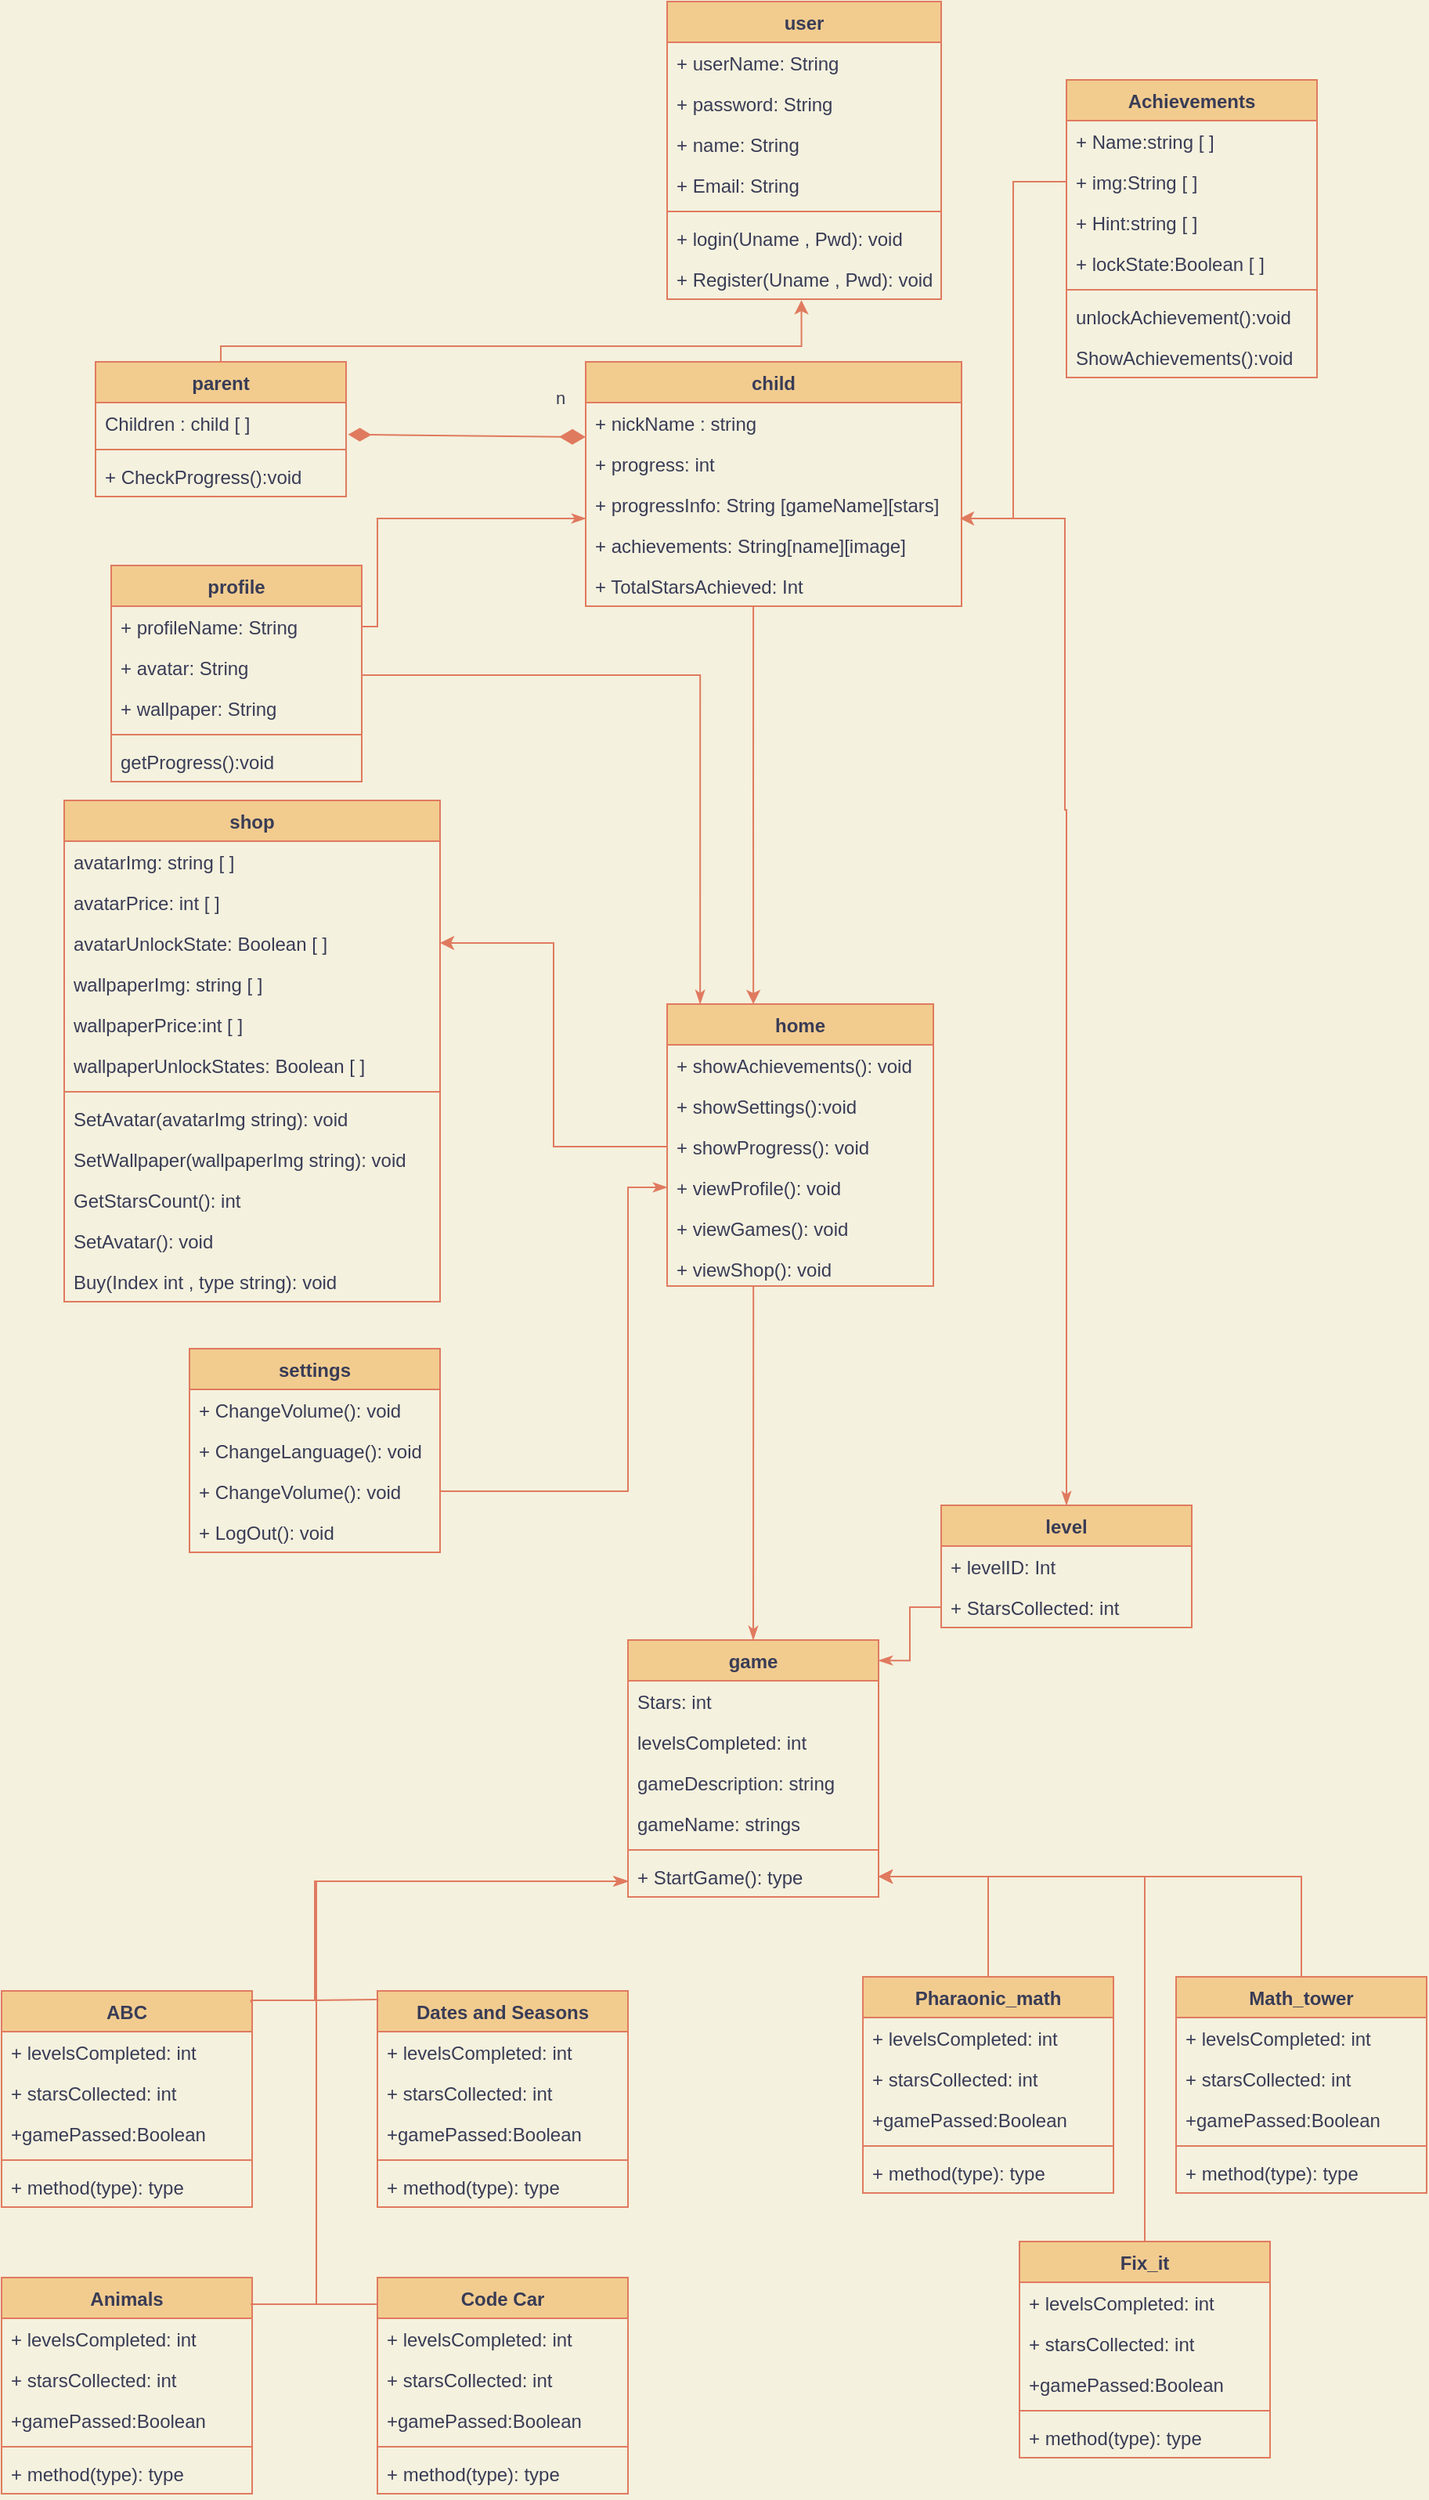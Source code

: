 <mxfile version="20.6.0" type="device"><diagram id="C5RBs43oDa-KdzZeNtuy" name="Page-1"><mxGraphModel dx="1950" dy="624" grid="1" gridSize="10" guides="1" tooltips="1" connect="1" arrows="1" fold="1" page="1" pageScale="1" pageWidth="827" pageHeight="1169" background="#F4F1DE" math="0" shadow="0"><root><mxCell id="WIyWlLk6GJQsqaUBKTNV-0"/><mxCell id="WIyWlLk6GJQsqaUBKTNV-1" parent="WIyWlLk6GJQsqaUBKTNV-0"/><mxCell id="71pGwjElcJfVmf1t_7z7-0" value="user" style="swimlane;fontStyle=1;align=center;verticalAlign=top;childLayout=stackLayout;horizontal=1;startSize=26;horizontalStack=0;resizeParent=1;resizeParentMax=0;resizeLast=0;collapsible=1;marginBottom=0;fillColor=#F2CC8F;strokeColor=#E07A5F;fontColor=#393C56;" parent="WIyWlLk6GJQsqaUBKTNV-1" vertex="1"><mxGeometry x="-375" y="40" width="175" height="190" as="geometry"><mxRectangle width="70" height="30" as="alternateBounds"/></mxGeometry></mxCell><mxCell id="71pGwjElcJfVmf1t_7z7-1" value="+ userName: String" style="text;strokeColor=none;fillColor=none;align=left;verticalAlign=top;spacingLeft=4;spacingRight=4;overflow=hidden;rotatable=0;points=[[0,0.5],[1,0.5]];portConstraint=eastwest;fontColor=#393C56;" parent="71pGwjElcJfVmf1t_7z7-0" vertex="1"><mxGeometry y="26" width="175" height="26" as="geometry"/></mxCell><mxCell id="421q6cjbBSEedLgM5g_a-58" value="+ password: String" style="text;strokeColor=none;fillColor=none;align=left;verticalAlign=top;spacingLeft=4;spacingRight=4;overflow=hidden;rotatable=0;points=[[0,0.5],[1,0.5]];portConstraint=eastwest;fontColor=#393C56;" parent="71pGwjElcJfVmf1t_7z7-0" vertex="1"><mxGeometry y="52" width="175" height="26" as="geometry"/></mxCell><mxCell id="421q6cjbBSEedLgM5g_a-60" value="+ name: String" style="text;strokeColor=none;fillColor=none;align=left;verticalAlign=top;spacingLeft=4;spacingRight=4;overflow=hidden;rotatable=0;points=[[0,0.5],[1,0.5]];portConstraint=eastwest;fontColor=#393C56;" parent="71pGwjElcJfVmf1t_7z7-0" vertex="1"><mxGeometry y="78" width="175" height="26" as="geometry"/></mxCell><mxCell id="421q6cjbBSEedLgM5g_a-63" value="+ Email: String" style="text;strokeColor=none;fillColor=none;align=left;verticalAlign=top;spacingLeft=4;spacingRight=4;overflow=hidden;rotatable=0;points=[[0,0.5],[1,0.5]];portConstraint=eastwest;fontColor=#393C56;" parent="71pGwjElcJfVmf1t_7z7-0" vertex="1"><mxGeometry y="104" width="175" height="26" as="geometry"/></mxCell><mxCell id="71pGwjElcJfVmf1t_7z7-2" value="" style="line;strokeWidth=1;fillColor=none;align=left;verticalAlign=middle;spacingTop=-1;spacingLeft=3;spacingRight=3;rotatable=0;labelPosition=right;points=[];portConstraint=eastwest;strokeColor=#E07A5F;fontColor=#393C56;labelBackgroundColor=#F4F1DE;" parent="71pGwjElcJfVmf1t_7z7-0" vertex="1"><mxGeometry y="130" width="175" height="8" as="geometry"/></mxCell><mxCell id="DMrFWVktk9_616pN0Q-J-0" value="+ login(Uname , Pwd): void" style="text;strokeColor=none;fillColor=none;align=left;verticalAlign=top;spacingLeft=4;spacingRight=4;overflow=hidden;rotatable=0;points=[[0,0.5],[1,0.5]];portConstraint=eastwest;fontColor=#393C56;" vertex="1" parent="71pGwjElcJfVmf1t_7z7-0"><mxGeometry y="138" width="175" height="26" as="geometry"/></mxCell><mxCell id="DMrFWVktk9_616pN0Q-J-1" value="+ Register(Uname , Pwd): void" style="text;strokeColor=none;fillColor=none;align=left;verticalAlign=top;spacingLeft=4;spacingRight=4;overflow=hidden;rotatable=0;points=[[0,0.5],[1,0.5]];portConstraint=eastwest;fontColor=#393C56;" vertex="1" parent="71pGwjElcJfVmf1t_7z7-0"><mxGeometry y="164" width="175" height="26" as="geometry"/></mxCell><mxCell id="421q6cjbBSEedLgM5g_a-74" value="" style="edgeStyle=orthogonalEdgeStyle;rounded=0;orthogonalLoop=1;jettySize=auto;html=1;endArrow=classic;endFill=1;entryX=0.49;entryY=1.024;entryDx=0;entryDy=0;entryPerimeter=0;strokeColor=#E07A5F;fontColor=#393C56;labelBackgroundColor=#F4F1DE;" parent="WIyWlLk6GJQsqaUBKTNV-1" source="71pGwjElcJfVmf1t_7z7-8" target="DMrFWVktk9_616pN0Q-J-1" edge="1"><mxGeometry relative="1" as="geometry"><mxPoint x="-290.16" y="250.624" as="targetPoint"/><Array as="points"><mxPoint x="-660" y="260"/><mxPoint x="-289" y="260"/></Array></mxGeometry></mxCell><mxCell id="71pGwjElcJfVmf1t_7z7-8" value="parent" style="swimlane;fontStyle=1;align=center;verticalAlign=top;childLayout=stackLayout;horizontal=1;startSize=26;horizontalStack=0;resizeParent=1;resizeParentMax=0;resizeLast=0;collapsible=1;marginBottom=0;fillColor=#F2CC8F;strokeColor=#E07A5F;fontColor=#393C56;" parent="WIyWlLk6GJQsqaUBKTNV-1" vertex="1"><mxGeometry x="-740" y="270" width="160" height="86" as="geometry"/></mxCell><mxCell id="71pGwjElcJfVmf1t_7z7-9" value="Children : child [ ]" style="text;strokeColor=none;fillColor=none;align=left;verticalAlign=top;spacingLeft=4;spacingRight=4;overflow=hidden;rotatable=0;points=[[0,0.5],[1,0.5]];portConstraint=eastwest;fontColor=#393C56;" parent="71pGwjElcJfVmf1t_7z7-8" vertex="1"><mxGeometry y="26" width="160" height="26" as="geometry"/></mxCell><mxCell id="71pGwjElcJfVmf1t_7z7-10" value="" style="line;strokeWidth=1;fillColor=none;align=left;verticalAlign=middle;spacingTop=-1;spacingLeft=3;spacingRight=3;rotatable=0;labelPosition=right;points=[];portConstraint=eastwest;strokeColor=#E07A5F;fontColor=#393C56;labelBackgroundColor=#F4F1DE;" parent="71pGwjElcJfVmf1t_7z7-8" vertex="1"><mxGeometry y="52" width="160" height="8" as="geometry"/></mxCell><mxCell id="71pGwjElcJfVmf1t_7z7-11" value="+ CheckProgress():void" style="text;strokeColor=none;fillColor=none;align=left;verticalAlign=top;spacingLeft=4;spacingRight=4;overflow=hidden;rotatable=0;points=[[0,0.5],[1,0.5]];portConstraint=eastwest;fontColor=#393C56;" parent="71pGwjElcJfVmf1t_7z7-8" vertex="1"><mxGeometry y="60" width="160" height="26" as="geometry"/></mxCell><mxCell id="71pGwjElcJfVmf1t_7z7-12" value="shop" style="swimlane;fontStyle=1;align=center;verticalAlign=top;childLayout=stackLayout;horizontal=1;startSize=26;horizontalStack=0;resizeParent=1;resizeParentMax=0;resizeLast=0;collapsible=1;marginBottom=0;fillColor=#F2CC8F;strokeColor=#E07A5F;fontColor=#393C56;" parent="WIyWlLk6GJQsqaUBKTNV-1" vertex="1"><mxGeometry x="-760" y="550" width="240" height="320" as="geometry"/></mxCell><mxCell id="71pGwjElcJfVmf1t_7z7-13" value="avatarImg: string [ ]" style="text;strokeColor=none;fillColor=none;align=left;verticalAlign=top;spacingLeft=4;spacingRight=4;overflow=hidden;rotatable=0;points=[[0,0.5],[1,0.5]];portConstraint=eastwest;fontColor=#393C56;" parent="71pGwjElcJfVmf1t_7z7-12" vertex="1"><mxGeometry y="26" width="240" height="26" as="geometry"/></mxCell><mxCell id="421q6cjbBSEedLgM5g_a-106" value="avatarPrice: int [ ]" style="text;strokeColor=none;fillColor=none;align=left;verticalAlign=top;spacingLeft=4;spacingRight=4;overflow=hidden;rotatable=0;points=[[0,0.5],[1,0.5]];portConstraint=eastwest;fontColor=#393C56;" parent="71pGwjElcJfVmf1t_7z7-12" vertex="1"><mxGeometry y="52" width="240" height="26" as="geometry"/></mxCell><mxCell id="421q6cjbBSEedLgM5g_a-108" value="avatarUnlockState: Boolean [ ]" style="text;strokeColor=none;fillColor=none;align=left;verticalAlign=top;spacingLeft=4;spacingRight=4;overflow=hidden;rotatable=0;points=[[0,0.5],[1,0.5]];portConstraint=eastwest;fontColor=#393C56;" parent="71pGwjElcJfVmf1t_7z7-12" vertex="1"><mxGeometry y="78" width="240" height="26" as="geometry"/></mxCell><mxCell id="421q6cjbBSEedLgM5g_a-109" value="wallpaperImg: string [ ]" style="text;strokeColor=none;fillColor=none;align=left;verticalAlign=top;spacingLeft=4;spacingRight=4;overflow=hidden;rotatable=0;points=[[0,0.5],[1,0.5]];portConstraint=eastwest;fontColor=#393C56;" parent="71pGwjElcJfVmf1t_7z7-12" vertex="1"><mxGeometry y="104" width="240" height="26" as="geometry"/></mxCell><mxCell id="421q6cjbBSEedLgM5g_a-107" value="wallpaperPrice:int [ ]" style="text;strokeColor=none;fillColor=none;align=left;verticalAlign=top;spacingLeft=4;spacingRight=4;overflow=hidden;rotatable=0;points=[[0,0.5],[1,0.5]];portConstraint=eastwest;fontColor=#393C56;" parent="71pGwjElcJfVmf1t_7z7-12" vertex="1"><mxGeometry y="130" width="240" height="26" as="geometry"/></mxCell><mxCell id="421q6cjbBSEedLgM5g_a-110" value="wallpaperUnlockStates: Boolean [ ]" style="text;strokeColor=none;fillColor=none;align=left;verticalAlign=top;spacingLeft=4;spacingRight=4;overflow=hidden;rotatable=0;points=[[0,0.5],[1,0.5]];portConstraint=eastwest;fontColor=#393C56;" parent="71pGwjElcJfVmf1t_7z7-12" vertex="1"><mxGeometry y="156" width="240" height="26" as="geometry"/></mxCell><mxCell id="71pGwjElcJfVmf1t_7z7-14" value="" style="line;strokeWidth=1;fillColor=none;align=left;verticalAlign=middle;spacingTop=-1;spacingLeft=3;spacingRight=3;rotatable=0;labelPosition=right;points=[];portConstraint=eastwest;strokeColor=#E07A5F;fontColor=#393C56;labelBackgroundColor=#F4F1DE;" parent="71pGwjElcJfVmf1t_7z7-12" vertex="1"><mxGeometry y="182" width="240" height="8" as="geometry"/></mxCell><mxCell id="71pGwjElcJfVmf1t_7z7-15" value="SetAvatar(avatarImg string): void" style="text;strokeColor=none;fillColor=none;align=left;verticalAlign=top;spacingLeft=4;spacingRight=4;overflow=hidden;rotatable=0;points=[[0,0.5],[1,0.5]];portConstraint=eastwest;fontColor=#393C56;" parent="71pGwjElcJfVmf1t_7z7-12" vertex="1"><mxGeometry y="190" width="240" height="26" as="geometry"/></mxCell><mxCell id="421q6cjbBSEedLgM5g_a-114" value="SetWallpaper(wallpaperImg string): void" style="text;strokeColor=none;fillColor=none;align=left;verticalAlign=top;spacingLeft=4;spacingRight=4;overflow=hidden;rotatable=0;points=[[0,0.5],[1,0.5]];portConstraint=eastwest;fontColor=#393C56;" parent="71pGwjElcJfVmf1t_7z7-12" vertex="1"><mxGeometry y="216" width="240" height="26" as="geometry"/></mxCell><mxCell id="421q6cjbBSEedLgM5g_a-115" value="GetStarsCount(): int" style="text;strokeColor=none;fillColor=none;align=left;verticalAlign=top;spacingLeft=4;spacingRight=4;overflow=hidden;rotatable=0;points=[[0,0.5],[1,0.5]];portConstraint=eastwest;fontColor=#393C56;" parent="71pGwjElcJfVmf1t_7z7-12" vertex="1"><mxGeometry y="242" width="240" height="26" as="geometry"/></mxCell><mxCell id="421q6cjbBSEedLgM5g_a-113" value="SetAvatar(): void" style="text;strokeColor=none;fillColor=none;align=left;verticalAlign=top;spacingLeft=4;spacingRight=4;overflow=hidden;rotatable=0;points=[[0,0.5],[1,0.5]];portConstraint=eastwest;fontColor=#393C56;" parent="71pGwjElcJfVmf1t_7z7-12" vertex="1"><mxGeometry y="268" width="240" height="26" as="geometry"/></mxCell><mxCell id="421q6cjbBSEedLgM5g_a-116" value="Buy(Index int , type string): void" style="text;strokeColor=none;fillColor=none;align=left;verticalAlign=top;spacingLeft=4;spacingRight=4;overflow=hidden;rotatable=0;points=[[0,0.5],[1,0.5]];portConstraint=eastwest;fontColor=#393C56;" parent="71pGwjElcJfVmf1t_7z7-12" vertex="1"><mxGeometry y="294" width="240" height="26" as="geometry"/></mxCell><mxCell id="71pGwjElcJfVmf1t_7z7-16" value="game" style="swimlane;fontStyle=1;align=center;verticalAlign=top;childLayout=stackLayout;horizontal=1;startSize=26;horizontalStack=0;resizeParent=1;resizeParentMax=0;resizeLast=0;collapsible=1;marginBottom=0;fillColor=#F2CC8F;strokeColor=#E07A5F;fontColor=#393C56;" parent="WIyWlLk6GJQsqaUBKTNV-1" vertex="1"><mxGeometry x="-400" y="1086" width="160" height="164" as="geometry"/></mxCell><mxCell id="421q6cjbBSEedLgM5g_a-144" value="Stars: int" style="text;strokeColor=none;fillColor=none;align=left;verticalAlign=top;spacingLeft=4;spacingRight=4;overflow=hidden;rotatable=0;points=[[0,0.5],[1,0.5]];portConstraint=eastwest;fontColor=#393C56;" parent="71pGwjElcJfVmf1t_7z7-16" vertex="1"><mxGeometry y="26" width="160" height="26" as="geometry"/></mxCell><mxCell id="421q6cjbBSEedLgM5g_a-147" value="levelsCompleted: int" style="text;strokeColor=none;fillColor=none;align=left;verticalAlign=top;spacingLeft=4;spacingRight=4;overflow=hidden;rotatable=0;points=[[0,0.5],[1,0.5]];portConstraint=eastwest;fontColor=#393C56;" parent="71pGwjElcJfVmf1t_7z7-16" vertex="1"><mxGeometry y="52" width="160" height="26" as="geometry"/></mxCell><mxCell id="421q6cjbBSEedLgM5g_a-146" value="gameDescription: string" style="text;strokeColor=none;fillColor=none;align=left;verticalAlign=top;spacingLeft=4;spacingRight=4;overflow=hidden;rotatable=0;points=[[0,0.5],[1,0.5]];portConstraint=eastwest;fontColor=#393C56;" parent="71pGwjElcJfVmf1t_7z7-16" vertex="1"><mxGeometry y="78" width="160" height="26" as="geometry"/></mxCell><mxCell id="71pGwjElcJfVmf1t_7z7-17" value="gameName: strings" style="text;strokeColor=none;fillColor=none;align=left;verticalAlign=top;spacingLeft=4;spacingRight=4;overflow=hidden;rotatable=0;points=[[0,0.5],[1,0.5]];portConstraint=eastwest;fontColor=#393C56;" parent="71pGwjElcJfVmf1t_7z7-16" vertex="1"><mxGeometry y="104" width="160" height="26" as="geometry"/></mxCell><mxCell id="71pGwjElcJfVmf1t_7z7-18" value="" style="line;strokeWidth=1;fillColor=none;align=left;verticalAlign=middle;spacingTop=-1;spacingLeft=3;spacingRight=3;rotatable=0;labelPosition=right;points=[];portConstraint=eastwest;strokeColor=#E07A5F;fontColor=#393C56;labelBackgroundColor=#F4F1DE;" parent="71pGwjElcJfVmf1t_7z7-16" vertex="1"><mxGeometry y="130" width="160" height="8" as="geometry"/></mxCell><mxCell id="71pGwjElcJfVmf1t_7z7-19" value="+ StartGame(): type" style="text;strokeColor=none;fillColor=none;align=left;verticalAlign=top;spacingLeft=4;spacingRight=4;overflow=hidden;rotatable=0;points=[[0,0.5],[1,0.5]];portConstraint=eastwest;fontColor=#393C56;" parent="71pGwjElcJfVmf1t_7z7-16" vertex="1"><mxGeometry y="138" width="160" height="26" as="geometry"/></mxCell><mxCell id="H7u182iFlmBfZy0XboD5-1" style="edgeStyle=orthogonalEdgeStyle;rounded=0;orthogonalLoop=1;jettySize=auto;html=1;labelBackgroundColor=#F4F1DE;strokeColor=#E07A5F;fontColor=#393C56;entryX=0.324;entryY=0;entryDx=0;entryDy=0;entryPerimeter=0;exitX=0.446;exitY=0.997;exitDx=0;exitDy=0;exitPerimeter=0;" parent="WIyWlLk6GJQsqaUBKTNV-1" source="421q6cjbBSEedLgM5g_a-112" target="71pGwjElcJfVmf1t_7z7-44" edge="1"><mxGeometry relative="1" as="geometry"><mxPoint x="-241" y="520" as="targetPoint"/><Array as="points"/><mxPoint x="-320" y="430" as="sourcePoint"/></mxGeometry></mxCell><mxCell id="71pGwjElcJfVmf1t_7z7-24" value="child" style="swimlane;fontStyle=1;align=center;verticalAlign=top;childLayout=stackLayout;horizontal=1;startSize=26;horizontalStack=0;resizeParent=1;resizeParentMax=0;resizeLast=0;collapsible=1;marginBottom=0;fillColor=#F2CC8F;strokeColor=#E07A5F;fontColor=#393C56;" parent="WIyWlLk6GJQsqaUBKTNV-1" vertex="1"><mxGeometry x="-427" y="270" width="240" height="156" as="geometry"/></mxCell><mxCell id="71pGwjElcJfVmf1t_7z7-25" value="+ nickName : string" style="text;strokeColor=none;fillColor=none;align=left;verticalAlign=top;spacingLeft=4;spacingRight=4;overflow=hidden;rotatable=0;points=[[0,0.5],[1,0.5]];portConstraint=eastwest;fontColor=#393C56;" parent="71pGwjElcJfVmf1t_7z7-24" vertex="1"><mxGeometry y="26" width="240" height="26" as="geometry"/></mxCell><mxCell id="421q6cjbBSEedLgM5g_a-84" value="+ progress: int" style="text;strokeColor=none;fillColor=none;align=left;verticalAlign=top;spacingLeft=4;spacingRight=4;overflow=hidden;rotatable=0;points=[[0,0.5],[1,0.5]];portConstraint=eastwest;fontColor=#393C56;" parent="71pGwjElcJfVmf1t_7z7-24" vertex="1"><mxGeometry y="52" width="240" height="26" as="geometry"/></mxCell><mxCell id="421q6cjbBSEedLgM5g_a-67" value="+ progressInfo: String [gameName][stars]" style="text;strokeColor=none;fillColor=none;align=left;verticalAlign=top;spacingLeft=4;spacingRight=4;overflow=hidden;rotatable=0;points=[[0,0.5],[1,0.5]];portConstraint=eastwest;fontColor=#393C56;" parent="71pGwjElcJfVmf1t_7z7-24" vertex="1"><mxGeometry y="78" width="240" height="26" as="geometry"/></mxCell><mxCell id="71pGwjElcJfVmf1t_7z7-5" value="+ achievements: String[name][image]" style="text;strokeColor=none;fillColor=none;align=left;verticalAlign=top;spacingLeft=4;spacingRight=4;overflow=hidden;rotatable=0;points=[[0,0.5],[1,0.5]];portConstraint=eastwest;fontColor=#393C56;" parent="71pGwjElcJfVmf1t_7z7-24" vertex="1"><mxGeometry y="104" width="240" height="26" as="geometry"/></mxCell><mxCell id="421q6cjbBSEedLgM5g_a-112" value="+ TotalStarsAchieved: Int" style="text;strokeColor=none;fillColor=none;align=left;verticalAlign=top;spacingLeft=4;spacingRight=4;overflow=hidden;rotatable=0;points=[[0,0.5],[1,0.5]];portConstraint=eastwest;fontColor=#393C56;" parent="71pGwjElcJfVmf1t_7z7-24" vertex="1"><mxGeometry y="130" width="240" height="26" as="geometry"/></mxCell><mxCell id="71pGwjElcJfVmf1t_7z7-28" value="settings" style="swimlane;fontStyle=1;align=center;verticalAlign=top;childLayout=stackLayout;horizontal=1;startSize=26;horizontalStack=0;resizeParent=1;resizeParentMax=0;resizeLast=0;collapsible=1;marginBottom=0;fillColor=#F2CC8F;strokeColor=#E07A5F;fontColor=#393C56;" parent="WIyWlLk6GJQsqaUBKTNV-1" vertex="1"><mxGeometry x="-680" y="900" width="160" height="130" as="geometry"/></mxCell><mxCell id="71pGwjElcJfVmf1t_7z7-31" value="+ ChangeVolume(): void" style="text;strokeColor=none;fillColor=none;align=left;verticalAlign=top;spacingLeft=4;spacingRight=4;overflow=hidden;rotatable=0;points=[[0,0.5],[1,0.5]];portConstraint=eastwest;fontColor=#393C56;" parent="71pGwjElcJfVmf1t_7z7-28" vertex="1"><mxGeometry y="26" width="160" height="26" as="geometry"/></mxCell><mxCell id="421q6cjbBSEedLgM5g_a-98" value="+ ChangeLanguage(): void" style="text;strokeColor=none;fillColor=none;align=left;verticalAlign=top;spacingLeft=4;spacingRight=4;overflow=hidden;rotatable=0;points=[[0,0.5],[1,0.5]];portConstraint=eastwest;fontColor=#393C56;" parent="71pGwjElcJfVmf1t_7z7-28" vertex="1"><mxGeometry y="52" width="160" height="26" as="geometry"/></mxCell><mxCell id="421q6cjbBSEedLgM5g_a-100" value="+ ChangeVolume(): void" style="text;strokeColor=none;fillColor=none;align=left;verticalAlign=top;spacingLeft=4;spacingRight=4;overflow=hidden;rotatable=0;points=[[0,0.5],[1,0.5]];portConstraint=eastwest;fontColor=#393C56;" parent="71pGwjElcJfVmf1t_7z7-28" vertex="1"><mxGeometry y="78" width="160" height="26" as="geometry"/></mxCell><mxCell id="DMrFWVktk9_616pN0Q-J-7" value="+ LogOut(): void" style="text;strokeColor=none;fillColor=none;align=left;verticalAlign=top;spacingLeft=4;spacingRight=4;overflow=hidden;rotatable=0;points=[[0,0.5],[1,0.5]];portConstraint=eastwest;fontColor=#393C56;" vertex="1" parent="71pGwjElcJfVmf1t_7z7-28"><mxGeometry y="104" width="160" height="26" as="geometry"/></mxCell><mxCell id="71pGwjElcJfVmf1t_7z7-44" value="home" style="swimlane;fontStyle=1;align=center;verticalAlign=top;childLayout=stackLayout;horizontal=1;startSize=26;horizontalStack=0;resizeParent=1;resizeParentMax=0;resizeLast=0;collapsible=1;marginBottom=0;fillColor=#F2CC8F;strokeColor=#E07A5F;fontColor=#393C56;" parent="WIyWlLk6GJQsqaUBKTNV-1" vertex="1"><mxGeometry x="-375" y="680" width="170" height="180" as="geometry"/></mxCell><mxCell id="71pGwjElcJfVmf1t_7z7-47" value="+ showAchievements(): void" style="text;strokeColor=none;fillColor=none;align=left;verticalAlign=top;spacingLeft=4;spacingRight=4;overflow=hidden;rotatable=0;points=[[0,0.5],[1,0.5]];portConstraint=eastwest;fontColor=#393C56;" parent="71pGwjElcJfVmf1t_7z7-44" vertex="1"><mxGeometry y="26" width="170" height="26" as="geometry"/></mxCell><mxCell id="421q6cjbBSEedLgM5g_a-102" value="+ showSettings():void" style="text;strokeColor=none;fillColor=none;align=left;verticalAlign=top;spacingLeft=4;spacingRight=4;overflow=hidden;rotatable=0;points=[[0,0.5],[1,0.5]];portConstraint=eastwest;fontColor=#393C56;" parent="71pGwjElcJfVmf1t_7z7-44" vertex="1"><mxGeometry y="52" width="170" height="26" as="geometry"/></mxCell><mxCell id="421q6cjbBSEedLgM5g_a-104" value="+ showProgress(): void" style="text;strokeColor=none;fillColor=none;align=left;verticalAlign=top;spacingLeft=4;spacingRight=4;overflow=hidden;rotatable=0;points=[[0,0.5],[1,0.5]];portConstraint=eastwest;fontColor=#393C56;" parent="71pGwjElcJfVmf1t_7z7-44" vertex="1"><mxGeometry y="78" width="170" height="26" as="geometry"/></mxCell><mxCell id="421q6cjbBSEedLgM5g_a-103" value="+ viewProfile(): void" style="text;strokeColor=none;fillColor=none;align=left;verticalAlign=top;spacingLeft=4;spacingRight=4;overflow=hidden;rotatable=0;points=[[0,0.5],[1,0.5]];portConstraint=eastwest;fontColor=#393C56;" parent="71pGwjElcJfVmf1t_7z7-44" vertex="1"><mxGeometry y="104" width="170" height="26" as="geometry"/></mxCell><mxCell id="421q6cjbBSEedLgM5g_a-101" value="+ viewGames(): void" style="text;strokeColor=none;fillColor=none;align=left;verticalAlign=top;spacingLeft=4;spacingRight=4;overflow=hidden;rotatable=0;points=[[0,0.5],[1,0.5]];portConstraint=eastwest;fontColor=#393C56;" parent="71pGwjElcJfVmf1t_7z7-44" vertex="1"><mxGeometry y="130" width="170" height="26" as="geometry"/></mxCell><mxCell id="421q6cjbBSEedLgM5g_a-105" value="+ viewShop(): void" style="text;strokeColor=none;fillColor=none;align=left;verticalAlign=top;spacingLeft=4;spacingRight=4;overflow=hidden;rotatable=0;points=[[0,0.5],[1,0.5]];portConstraint=eastwest;fontColor=#393C56;" parent="71pGwjElcJfVmf1t_7z7-44" vertex="1"><mxGeometry y="156" width="170" height="24" as="geometry"/></mxCell><mxCell id="421q6cjbBSEedLgM5g_a-0" value="ABC" style="swimlane;fontStyle=1;align=center;verticalAlign=top;childLayout=stackLayout;horizontal=1;startSize=26;horizontalStack=0;resizeParent=1;resizeParentMax=0;resizeLast=0;collapsible=1;marginBottom=0;fillColor=#F2CC8F;strokeColor=#E07A5F;fontColor=#393C56;" parent="WIyWlLk6GJQsqaUBKTNV-1" vertex="1"><mxGeometry x="-800" y="1310" width="160" height="138" as="geometry"/></mxCell><mxCell id="421q6cjbBSEedLgM5g_a-1" value="+ levelsCompleted: int" style="text;strokeColor=none;fillColor=none;align=left;verticalAlign=top;spacingLeft=4;spacingRight=4;overflow=hidden;rotatable=0;points=[[0,0.5],[1,0.5]];portConstraint=eastwest;fontColor=#393C56;" parent="421q6cjbBSEedLgM5g_a-0" vertex="1"><mxGeometry y="26" width="160" height="26" as="geometry"/></mxCell><mxCell id="421q6cjbBSEedLgM5g_a-117" value="+ starsCollected: int" style="text;strokeColor=none;fillColor=none;align=left;verticalAlign=top;spacingLeft=4;spacingRight=4;overflow=hidden;rotatable=0;points=[[0,0.5],[1,0.5]];portConstraint=eastwest;fontColor=#393C56;" parent="421q6cjbBSEedLgM5g_a-0" vertex="1"><mxGeometry y="52" width="160" height="26" as="geometry"/></mxCell><mxCell id="421q6cjbBSEedLgM5g_a-149" value="+gamePassed:Boolean" style="text;strokeColor=none;fillColor=none;align=left;verticalAlign=top;spacingLeft=4;spacingRight=4;overflow=hidden;rotatable=0;points=[[0,0.5],[1,0.5]];portConstraint=eastwest;fontColor=#393C56;" parent="421q6cjbBSEedLgM5g_a-0" vertex="1"><mxGeometry y="78" width="160" height="26" as="geometry"/></mxCell><mxCell id="421q6cjbBSEedLgM5g_a-2" value="" style="line;strokeWidth=1;fillColor=none;align=left;verticalAlign=middle;spacingTop=-1;spacingLeft=3;spacingRight=3;rotatable=0;labelPosition=right;points=[];portConstraint=eastwest;strokeColor=#E07A5F;fontColor=#393C56;labelBackgroundColor=#F4F1DE;" parent="421q6cjbBSEedLgM5g_a-0" vertex="1"><mxGeometry y="104" width="160" height="8" as="geometry"/></mxCell><mxCell id="421q6cjbBSEedLgM5g_a-3" value="+ method(type): type" style="text;strokeColor=none;fillColor=none;align=left;verticalAlign=top;spacingLeft=4;spacingRight=4;overflow=hidden;rotatable=0;points=[[0,0.5],[1,0.5]];portConstraint=eastwest;fontColor=#393C56;" parent="421q6cjbBSEedLgM5g_a-0" vertex="1"><mxGeometry y="112" width="160" height="26" as="geometry"/></mxCell><mxCell id="DMrFWVktk9_616pN0Q-J-4" style="edgeStyle=orthogonalEdgeStyle;rounded=0;orthogonalLoop=1;jettySize=auto;html=1;exitX=0.5;exitY=0;exitDx=0;exitDy=0;entryX=1;entryY=0.5;entryDx=0;entryDy=0;strokeColor=#E07A5F;fontColor=#393C56;fillColor=#F2CC8F;" edge="1" parent="WIyWlLk6GJQsqaUBKTNV-1" source="421q6cjbBSEedLgM5g_a-4" target="71pGwjElcJfVmf1t_7z7-19"><mxGeometry relative="1" as="geometry"/></mxCell><mxCell id="421q6cjbBSEedLgM5g_a-4" value="Fix_it" style="swimlane;fontStyle=1;align=center;verticalAlign=top;childLayout=stackLayout;horizontal=1;startSize=26;horizontalStack=0;resizeParent=1;resizeParentMax=0;resizeLast=0;collapsible=1;marginBottom=0;fillColor=#F2CC8F;strokeColor=#E07A5F;fontColor=#393C56;" parent="WIyWlLk6GJQsqaUBKTNV-1" vertex="1"><mxGeometry x="-150" y="1470" width="160" height="138" as="geometry"/></mxCell><mxCell id="421q6cjbBSEedLgM5g_a-118" value="+ levelsCompleted: int" style="text;strokeColor=none;fillColor=none;align=left;verticalAlign=top;spacingLeft=4;spacingRight=4;overflow=hidden;rotatable=0;points=[[0,0.5],[1,0.5]];portConstraint=eastwest;fontColor=#393C56;" parent="421q6cjbBSEedLgM5g_a-4" vertex="1"><mxGeometry y="26" width="160" height="26" as="geometry"/></mxCell><mxCell id="421q6cjbBSEedLgM5g_a-119" value="+ starsCollected: int" style="text;strokeColor=none;fillColor=none;align=left;verticalAlign=top;spacingLeft=4;spacingRight=4;overflow=hidden;rotatable=0;points=[[0,0.5],[1,0.5]];portConstraint=eastwest;fontColor=#393C56;" parent="421q6cjbBSEedLgM5g_a-4" vertex="1"><mxGeometry y="52" width="160" height="26" as="geometry"/></mxCell><mxCell id="421q6cjbBSEedLgM5g_a-150" value="+gamePassed:Boolean" style="text;strokeColor=none;fillColor=none;align=left;verticalAlign=top;spacingLeft=4;spacingRight=4;overflow=hidden;rotatable=0;points=[[0,0.5],[1,0.5]];portConstraint=eastwest;fontColor=#393C56;" parent="421q6cjbBSEedLgM5g_a-4" vertex="1"><mxGeometry y="78" width="160" height="26" as="geometry"/></mxCell><mxCell id="421q6cjbBSEedLgM5g_a-6" value="" style="line;strokeWidth=1;fillColor=none;align=left;verticalAlign=middle;spacingTop=-1;spacingLeft=3;spacingRight=3;rotatable=0;labelPosition=right;points=[];portConstraint=eastwest;strokeColor=#E07A5F;fontColor=#393C56;labelBackgroundColor=#F4F1DE;" parent="421q6cjbBSEedLgM5g_a-4" vertex="1"><mxGeometry y="104" width="160" height="8" as="geometry"/></mxCell><mxCell id="421q6cjbBSEedLgM5g_a-7" value="+ method(type): type" style="text;strokeColor=none;fillColor=none;align=left;verticalAlign=top;spacingLeft=4;spacingRight=4;overflow=hidden;rotatable=0;points=[[0,0.5],[1,0.5]];portConstraint=eastwest;fontColor=#393C56;" parent="421q6cjbBSEedLgM5g_a-4" vertex="1"><mxGeometry y="112" width="160" height="26" as="geometry"/></mxCell><mxCell id="421q6cjbBSEedLgM5g_a-9" value="Dates and Seasons" style="swimlane;fontStyle=1;align=center;verticalAlign=top;childLayout=stackLayout;horizontal=1;startSize=26;horizontalStack=0;resizeParent=1;resizeParentMax=0;resizeLast=0;collapsible=1;marginBottom=0;fillColor=#F2CC8F;strokeColor=#E07A5F;fontColor=#393C56;" parent="WIyWlLk6GJQsqaUBKTNV-1" vertex="1"><mxGeometry x="-560" y="1310" width="160" height="138" as="geometry"/></mxCell><mxCell id="421q6cjbBSEedLgM5g_a-124" value="+ levelsCompleted: int" style="text;strokeColor=none;fillColor=none;align=left;verticalAlign=top;spacingLeft=4;spacingRight=4;overflow=hidden;rotatable=0;points=[[0,0.5],[1,0.5]];portConstraint=eastwest;fontColor=#393C56;" parent="421q6cjbBSEedLgM5g_a-9" vertex="1"><mxGeometry y="26" width="160" height="26" as="geometry"/></mxCell><mxCell id="421q6cjbBSEedLgM5g_a-125" value="+ starsCollected: int" style="text;strokeColor=none;fillColor=none;align=left;verticalAlign=top;spacingLeft=4;spacingRight=4;overflow=hidden;rotatable=0;points=[[0,0.5],[1,0.5]];portConstraint=eastwest;fontColor=#393C56;" parent="421q6cjbBSEedLgM5g_a-9" vertex="1"><mxGeometry y="52" width="160" height="26" as="geometry"/></mxCell><mxCell id="421q6cjbBSEedLgM5g_a-151" value="+gamePassed:Boolean" style="text;strokeColor=none;fillColor=none;align=left;verticalAlign=top;spacingLeft=4;spacingRight=4;overflow=hidden;rotatable=0;points=[[0,0.5],[1,0.5]];portConstraint=eastwest;fontColor=#393C56;" parent="421q6cjbBSEedLgM5g_a-9" vertex="1"><mxGeometry y="78" width="160" height="26" as="geometry"/></mxCell><mxCell id="421q6cjbBSEedLgM5g_a-11" value="" style="line;strokeWidth=1;fillColor=none;align=left;verticalAlign=middle;spacingTop=-1;spacingLeft=3;spacingRight=3;rotatable=0;labelPosition=right;points=[];portConstraint=eastwest;strokeColor=#E07A5F;fontColor=#393C56;labelBackgroundColor=#F4F1DE;" parent="421q6cjbBSEedLgM5g_a-9" vertex="1"><mxGeometry y="104" width="160" height="8" as="geometry"/></mxCell><mxCell id="421q6cjbBSEedLgM5g_a-12" value="+ method(type): type" style="text;strokeColor=none;fillColor=none;align=left;verticalAlign=top;spacingLeft=4;spacingRight=4;overflow=hidden;rotatable=0;points=[[0,0.5],[1,0.5]];portConstraint=eastwest;fontColor=#393C56;" parent="421q6cjbBSEedLgM5g_a-9" vertex="1"><mxGeometry y="112" width="160" height="26" as="geometry"/></mxCell><mxCell id="421q6cjbBSEedLgM5g_a-13" value="Code Car" style="swimlane;fontStyle=1;align=center;verticalAlign=top;childLayout=stackLayout;horizontal=1;startSize=26;horizontalStack=0;resizeParent=1;resizeParentMax=0;resizeLast=0;collapsible=1;marginBottom=0;fillColor=#F2CC8F;strokeColor=#E07A5F;fontColor=#393C56;" parent="WIyWlLk6GJQsqaUBKTNV-1" vertex="1"><mxGeometry x="-560" y="1493" width="160" height="138" as="geometry"/></mxCell><mxCell id="421q6cjbBSEedLgM5g_a-122" value="+ levelsCompleted: int" style="text;strokeColor=none;fillColor=none;align=left;verticalAlign=top;spacingLeft=4;spacingRight=4;overflow=hidden;rotatable=0;points=[[0,0.5],[1,0.5]];portConstraint=eastwest;fontColor=#393C56;" parent="421q6cjbBSEedLgM5g_a-13" vertex="1"><mxGeometry y="26" width="160" height="26" as="geometry"/></mxCell><mxCell id="421q6cjbBSEedLgM5g_a-123" value="+ starsCollected: int" style="text;strokeColor=none;fillColor=none;align=left;verticalAlign=top;spacingLeft=4;spacingRight=4;overflow=hidden;rotatable=0;points=[[0,0.5],[1,0.5]];portConstraint=eastwest;fontColor=#393C56;" parent="421q6cjbBSEedLgM5g_a-13" vertex="1"><mxGeometry y="52" width="160" height="26" as="geometry"/></mxCell><mxCell id="421q6cjbBSEedLgM5g_a-152" value="+gamePassed:Boolean" style="text;strokeColor=none;fillColor=none;align=left;verticalAlign=top;spacingLeft=4;spacingRight=4;overflow=hidden;rotatable=0;points=[[0,0.5],[1,0.5]];portConstraint=eastwest;fontColor=#393C56;" parent="421q6cjbBSEedLgM5g_a-13" vertex="1"><mxGeometry y="78" width="160" height="26" as="geometry"/></mxCell><mxCell id="421q6cjbBSEedLgM5g_a-15" value="" style="line;strokeWidth=1;fillColor=none;align=left;verticalAlign=middle;spacingTop=-1;spacingLeft=3;spacingRight=3;rotatable=0;labelPosition=right;points=[];portConstraint=eastwest;strokeColor=#E07A5F;fontColor=#393C56;labelBackgroundColor=#F4F1DE;" parent="421q6cjbBSEedLgM5g_a-13" vertex="1"><mxGeometry y="104" width="160" height="8" as="geometry"/></mxCell><mxCell id="421q6cjbBSEedLgM5g_a-16" value="+ method(type): type" style="text;strokeColor=none;fillColor=none;align=left;verticalAlign=top;spacingLeft=4;spacingRight=4;overflow=hidden;rotatable=0;points=[[0,0.5],[1,0.5]];portConstraint=eastwest;fontColor=#393C56;" parent="421q6cjbBSEedLgM5g_a-13" vertex="1"><mxGeometry y="112" width="160" height="26" as="geometry"/></mxCell><mxCell id="421q6cjbBSEedLgM5g_a-17" value="Animals" style="swimlane;fontStyle=1;align=center;verticalAlign=top;childLayout=stackLayout;horizontal=1;startSize=26;horizontalStack=0;resizeParent=1;resizeParentMax=0;resizeLast=0;collapsible=1;marginBottom=0;fillColor=#F2CC8F;strokeColor=#E07A5F;fontColor=#393C56;" parent="WIyWlLk6GJQsqaUBKTNV-1" vertex="1"><mxGeometry x="-800" y="1493" width="160" height="138" as="geometry"/></mxCell><mxCell id="421q6cjbBSEedLgM5g_a-120" value="+ levelsCompleted: int" style="text;strokeColor=none;fillColor=none;align=left;verticalAlign=top;spacingLeft=4;spacingRight=4;overflow=hidden;rotatable=0;points=[[0,0.5],[1,0.5]];portConstraint=eastwest;fontColor=#393C56;" parent="421q6cjbBSEedLgM5g_a-17" vertex="1"><mxGeometry y="26" width="160" height="26" as="geometry"/></mxCell><mxCell id="421q6cjbBSEedLgM5g_a-121" value="+ starsCollected: int" style="text;strokeColor=none;fillColor=none;align=left;verticalAlign=top;spacingLeft=4;spacingRight=4;overflow=hidden;rotatable=0;points=[[0,0.5],[1,0.5]];portConstraint=eastwest;fontColor=#393C56;" parent="421q6cjbBSEedLgM5g_a-17" vertex="1"><mxGeometry y="52" width="160" height="26" as="geometry"/></mxCell><mxCell id="421q6cjbBSEedLgM5g_a-153" value="+gamePassed:Boolean" style="text;strokeColor=none;fillColor=none;align=left;verticalAlign=top;spacingLeft=4;spacingRight=4;overflow=hidden;rotatable=0;points=[[0,0.5],[1,0.5]];portConstraint=eastwest;fontColor=#393C56;" parent="421q6cjbBSEedLgM5g_a-17" vertex="1"><mxGeometry y="78" width="160" height="26" as="geometry"/></mxCell><mxCell id="421q6cjbBSEedLgM5g_a-19" value="" style="line;strokeWidth=1;fillColor=none;align=left;verticalAlign=middle;spacingTop=-1;spacingLeft=3;spacingRight=3;rotatable=0;labelPosition=right;points=[];portConstraint=eastwest;strokeColor=#E07A5F;fontColor=#393C56;labelBackgroundColor=#F4F1DE;" parent="421q6cjbBSEedLgM5g_a-17" vertex="1"><mxGeometry y="104" width="160" height="8" as="geometry"/></mxCell><mxCell id="421q6cjbBSEedLgM5g_a-20" value="+ method(type): type" style="text;strokeColor=none;fillColor=none;align=left;verticalAlign=top;spacingLeft=4;spacingRight=4;overflow=hidden;rotatable=0;points=[[0,0.5],[1,0.5]];portConstraint=eastwest;fontColor=#393C56;" parent="421q6cjbBSEedLgM5g_a-17" vertex="1"><mxGeometry y="112" width="160" height="26" as="geometry"/></mxCell><mxCell id="DMrFWVktk9_616pN0Q-J-3" style="edgeStyle=orthogonalEdgeStyle;rounded=0;orthogonalLoop=1;jettySize=auto;html=1;exitX=0.5;exitY=0;exitDx=0;exitDy=0;entryX=1;entryY=0.5;entryDx=0;entryDy=0;strokeColor=#E07A5F;fontColor=#393C56;fillColor=#F2CC8F;" edge="1" parent="WIyWlLk6GJQsqaUBKTNV-1" source="421q6cjbBSEedLgM5g_a-25" target="71pGwjElcJfVmf1t_7z7-19"><mxGeometry relative="1" as="geometry"/></mxCell><mxCell id="421q6cjbBSEedLgM5g_a-25" value="Math_tower" style="swimlane;fontStyle=1;align=center;verticalAlign=top;childLayout=stackLayout;horizontal=1;startSize=26;horizontalStack=0;resizeParent=1;resizeParentMax=0;resizeLast=0;collapsible=1;marginBottom=0;fillColor=#F2CC8F;strokeColor=#E07A5F;fontColor=#393C56;" parent="WIyWlLk6GJQsqaUBKTNV-1" vertex="1"><mxGeometry x="-50" y="1301" width="160" height="138" as="geometry"/></mxCell><mxCell id="421q6cjbBSEedLgM5g_a-128" value="+ levelsCompleted: int" style="text;strokeColor=none;fillColor=none;align=left;verticalAlign=top;spacingLeft=4;spacingRight=4;overflow=hidden;rotatable=0;points=[[0,0.5],[1,0.5]];portConstraint=eastwest;fontColor=#393C56;" parent="421q6cjbBSEedLgM5g_a-25" vertex="1"><mxGeometry y="26" width="160" height="26" as="geometry"/></mxCell><mxCell id="421q6cjbBSEedLgM5g_a-129" value="+ starsCollected: int" style="text;strokeColor=none;fillColor=none;align=left;verticalAlign=top;spacingLeft=4;spacingRight=4;overflow=hidden;rotatable=0;points=[[0,0.5],[1,0.5]];portConstraint=eastwest;fontColor=#393C56;" parent="421q6cjbBSEedLgM5g_a-25" vertex="1"><mxGeometry y="52" width="160" height="26" as="geometry"/></mxCell><mxCell id="421q6cjbBSEedLgM5g_a-155" value="+gamePassed:Boolean" style="text;strokeColor=none;fillColor=none;align=left;verticalAlign=top;spacingLeft=4;spacingRight=4;overflow=hidden;rotatable=0;points=[[0,0.5],[1,0.5]];portConstraint=eastwest;fontColor=#393C56;" parent="421q6cjbBSEedLgM5g_a-25" vertex="1"><mxGeometry y="78" width="160" height="26" as="geometry"/></mxCell><mxCell id="421q6cjbBSEedLgM5g_a-27" value="" style="line;strokeWidth=1;fillColor=none;align=left;verticalAlign=middle;spacingTop=-1;spacingLeft=3;spacingRight=3;rotatable=0;labelPosition=right;points=[];portConstraint=eastwest;strokeColor=#E07A5F;fontColor=#393C56;labelBackgroundColor=#F4F1DE;" parent="421q6cjbBSEedLgM5g_a-25" vertex="1"><mxGeometry y="104" width="160" height="8" as="geometry"/></mxCell><mxCell id="421q6cjbBSEedLgM5g_a-28" value="+ method(type): type" style="text;strokeColor=none;fillColor=none;align=left;verticalAlign=top;spacingLeft=4;spacingRight=4;overflow=hidden;rotatable=0;points=[[0,0.5],[1,0.5]];portConstraint=eastwest;fontColor=#393C56;" parent="421q6cjbBSEedLgM5g_a-25" vertex="1"><mxGeometry y="112" width="160" height="26" as="geometry"/></mxCell><mxCell id="DMrFWVktk9_616pN0Q-J-2" style="edgeStyle=orthogonalEdgeStyle;rounded=0;orthogonalLoop=1;jettySize=auto;html=1;exitX=0.5;exitY=0;exitDx=0;exitDy=0;strokeColor=#E07A5F;fontColor=#393C56;fillColor=#F2CC8F;" edge="1" parent="WIyWlLk6GJQsqaUBKTNV-1" source="421q6cjbBSEedLgM5g_a-37" target="71pGwjElcJfVmf1t_7z7-19"><mxGeometry relative="1" as="geometry"/></mxCell><mxCell id="421q6cjbBSEedLgM5g_a-37" value="Pharaonic_math" style="swimlane;fontStyle=1;align=center;verticalAlign=top;childLayout=stackLayout;horizontal=1;startSize=26;horizontalStack=0;resizeParent=1;resizeParentMax=0;resizeLast=0;collapsible=1;marginBottom=0;fillColor=#F2CC8F;strokeColor=#E07A5F;fontColor=#393C56;" parent="WIyWlLk6GJQsqaUBKTNV-1" vertex="1"><mxGeometry x="-250" y="1301" width="160" height="138" as="geometry"/></mxCell><mxCell id="421q6cjbBSEedLgM5g_a-132" value="+ levelsCompleted: int" style="text;strokeColor=none;fillColor=none;align=left;verticalAlign=top;spacingLeft=4;spacingRight=4;overflow=hidden;rotatable=0;points=[[0,0.5],[1,0.5]];portConstraint=eastwest;fontColor=#393C56;" parent="421q6cjbBSEedLgM5g_a-37" vertex="1"><mxGeometry y="26" width="160" height="26" as="geometry"/></mxCell><mxCell id="421q6cjbBSEedLgM5g_a-133" value="+ starsCollected: int" style="text;strokeColor=none;fillColor=none;align=left;verticalAlign=top;spacingLeft=4;spacingRight=4;overflow=hidden;rotatable=0;points=[[0,0.5],[1,0.5]];portConstraint=eastwest;fontColor=#393C56;" parent="421q6cjbBSEedLgM5g_a-37" vertex="1"><mxGeometry y="52" width="160" height="26" as="geometry"/></mxCell><mxCell id="421q6cjbBSEedLgM5g_a-157" value="+gamePassed:Boolean" style="text;strokeColor=none;fillColor=none;align=left;verticalAlign=top;spacingLeft=4;spacingRight=4;overflow=hidden;rotatable=0;points=[[0,0.5],[1,0.5]];portConstraint=eastwest;fontColor=#393C56;" parent="421q6cjbBSEedLgM5g_a-37" vertex="1"><mxGeometry y="78" width="160" height="26" as="geometry"/></mxCell><mxCell id="421q6cjbBSEedLgM5g_a-39" value="" style="line;strokeWidth=1;fillColor=none;align=left;verticalAlign=middle;spacingTop=-1;spacingLeft=3;spacingRight=3;rotatable=0;labelPosition=right;points=[];portConstraint=eastwest;strokeColor=#E07A5F;fontColor=#393C56;labelBackgroundColor=#F4F1DE;" parent="421q6cjbBSEedLgM5g_a-37" vertex="1"><mxGeometry y="104" width="160" height="8" as="geometry"/></mxCell><mxCell id="421q6cjbBSEedLgM5g_a-40" value="+ method(type): type" style="text;strokeColor=none;fillColor=none;align=left;verticalAlign=top;spacingLeft=4;spacingRight=4;overflow=hidden;rotatable=0;points=[[0,0.5],[1,0.5]];portConstraint=eastwest;fontColor=#393C56;" parent="421q6cjbBSEedLgM5g_a-37" vertex="1"><mxGeometry y="112" width="160" height="26" as="geometry"/></mxCell><mxCell id="421q6cjbBSEedLgM5g_a-76" value="n" style="endArrow=diamondThin;html=1;endSize=12;startArrow=diamondThin;startSize=14;startFill=1;align=left;verticalAlign=bottom;rounded=0;exitX=0;exitY=0.846;exitDx=0;exitDy=0;exitPerimeter=0;endFill=1;strokeColor=#E07A5F;fontColor=#393C56;labelBackgroundColor=#F4F1DE;entryX=1.008;entryY=0.785;entryDx=0;entryDy=0;entryPerimeter=0;" parent="WIyWlLk6GJQsqaUBKTNV-1" source="71pGwjElcJfVmf1t_7z7-25" target="71pGwjElcJfVmf1t_7z7-9" edge="1"><mxGeometry x="-0.608" y="-8" relative="1" as="geometry"><mxPoint x="-450" y="310" as="sourcePoint"/><mxPoint x="-520" y="320" as="targetPoint"/><mxPoint x="8" y="-8" as="offset"/></mxGeometry></mxCell><mxCell id="421q6cjbBSEedLgM5g_a-87" value="Achievements" style="swimlane;fontStyle=1;align=center;verticalAlign=top;childLayout=stackLayout;horizontal=1;startSize=26;horizontalStack=0;resizeParent=1;resizeParentMax=0;resizeLast=0;collapsible=1;marginBottom=0;fillColor=#F2CC8F;strokeColor=#E07A5F;fontColor=#393C56;" parent="WIyWlLk6GJQsqaUBKTNV-1" vertex="1"><mxGeometry x="-120" y="90" width="160" height="190" as="geometry"/></mxCell><mxCell id="421q6cjbBSEedLgM5g_a-88" value="+ Name:string [ ]" style="text;strokeColor=none;fillColor=none;align=left;verticalAlign=top;spacingLeft=4;spacingRight=4;overflow=hidden;rotatable=0;points=[[0,0.5],[1,0.5]];portConstraint=eastwest;fontColor=#393C56;" parent="421q6cjbBSEedLgM5g_a-87" vertex="1"><mxGeometry y="26" width="160" height="26" as="geometry"/></mxCell><mxCell id="421q6cjbBSEedLgM5g_a-91" value="+ img:String [ ]" style="text;strokeColor=none;fillColor=none;align=left;verticalAlign=top;spacingLeft=4;spacingRight=4;overflow=hidden;rotatable=0;points=[[0,0.5],[1,0.5]];portConstraint=eastwest;fontColor=#393C56;" parent="421q6cjbBSEedLgM5g_a-87" vertex="1"><mxGeometry y="52" width="160" height="26" as="geometry"/></mxCell><mxCell id="421q6cjbBSEedLgM5g_a-92" value="+ Hint:string [ ]" style="text;strokeColor=none;fillColor=none;align=left;verticalAlign=top;spacingLeft=4;spacingRight=4;overflow=hidden;rotatable=0;points=[[0,0.5],[1,0.5]];portConstraint=eastwest;fontColor=#393C56;" parent="421q6cjbBSEedLgM5g_a-87" vertex="1"><mxGeometry y="78" width="160" height="26" as="geometry"/></mxCell><mxCell id="421q6cjbBSEedLgM5g_a-93" value="+ lockState:Boolean [ ]" style="text;strokeColor=none;fillColor=none;align=left;verticalAlign=top;spacingLeft=4;spacingRight=4;overflow=hidden;rotatable=0;points=[[0,0.5],[1,0.5]];portConstraint=eastwest;fontColor=#393C56;" parent="421q6cjbBSEedLgM5g_a-87" vertex="1"><mxGeometry y="104" width="160" height="26" as="geometry"/></mxCell><mxCell id="421q6cjbBSEedLgM5g_a-89" value="" style="line;strokeWidth=1;fillColor=none;align=left;verticalAlign=middle;spacingTop=-1;spacingLeft=3;spacingRight=3;rotatable=0;labelPosition=right;points=[];portConstraint=eastwest;strokeColor=#E07A5F;fontColor=#393C56;labelBackgroundColor=#F4F1DE;" parent="421q6cjbBSEedLgM5g_a-87" vertex="1"><mxGeometry y="130" width="160" height="8" as="geometry"/></mxCell><mxCell id="421q6cjbBSEedLgM5g_a-90" value="unlockAchievement():void" style="text;strokeColor=none;fillColor=none;align=left;verticalAlign=top;spacingLeft=4;spacingRight=4;overflow=hidden;rotatable=0;points=[[0,0.5],[1,0.5]];portConstraint=eastwest;fontColor=#393C56;" parent="421q6cjbBSEedLgM5g_a-87" vertex="1"><mxGeometry y="138" width="160" height="26" as="geometry"/></mxCell><mxCell id="DMrFWVktk9_616pN0Q-J-5" value="ShowAchievements():void" style="text;strokeColor=none;fillColor=none;align=left;verticalAlign=top;spacingLeft=4;spacingRight=4;overflow=hidden;rotatable=0;points=[[0,0.5],[1,0.5]];portConstraint=eastwest;fontColor=#393C56;" vertex="1" parent="421q6cjbBSEedLgM5g_a-87"><mxGeometry y="164" width="160" height="26" as="geometry"/></mxCell><mxCell id="421q6cjbBSEedLgM5g_a-180" value="" style="edgeStyle=orthogonalEdgeStyle;rounded=0;orthogonalLoop=1;jettySize=auto;html=1;endArrow=classic;endFill=1;entryX=1;entryY=0.5;entryDx=0;entryDy=0;strokeColor=#E07A5F;fontColor=#393C56;labelBackgroundColor=#F4F1DE;" parent="WIyWlLk6GJQsqaUBKTNV-1" source="421q6cjbBSEedLgM5g_a-104" target="421q6cjbBSEedLgM5g_a-108" edge="1"><mxGeometry relative="1" as="geometry"/></mxCell><mxCell id="USdjAeccIKftH-eJCfJG-22" style="edgeStyle=orthogonalEdgeStyle;rounded=0;orthogonalLoop=1;jettySize=auto;html=1;exitX=1;exitY=0.5;exitDx=0;exitDy=0;strokeColor=#E07A5F;fontColor=#393C56;startArrow=none;startFill=0;endArrow=classicThin;endFill=1;fillColor=#F2CC8F;" parent="WIyWlLk6GJQsqaUBKTNV-1" source="USdjAeccIKftH-eJCfJG-1" target="421q6cjbBSEedLgM5g_a-67" edge="1"><mxGeometry relative="1" as="geometry"><Array as="points"><mxPoint x="-560" y="439"/><mxPoint x="-560" y="370"/></Array></mxGeometry></mxCell><mxCell id="USdjAeccIKftH-eJCfJG-0" value="profile" style="swimlane;fontStyle=1;align=center;verticalAlign=top;childLayout=stackLayout;horizontal=1;startSize=26;horizontalStack=0;resizeParent=1;resizeParentMax=0;resizeLast=0;collapsible=1;marginBottom=0;strokeColor=#E07A5F;fontColor=#393C56;fillColor=#F2CC8F;" parent="WIyWlLk6GJQsqaUBKTNV-1" vertex="1"><mxGeometry x="-730" y="400" width="160" height="138" as="geometry"/></mxCell><mxCell id="USdjAeccIKftH-eJCfJG-1" value="+ profileName: String" style="text;strokeColor=none;fillColor=none;align=left;verticalAlign=top;spacingLeft=4;spacingRight=4;overflow=hidden;rotatable=0;points=[[0,0.5],[1,0.5]];portConstraint=eastwest;fontColor=#393C56;" parent="USdjAeccIKftH-eJCfJG-0" vertex="1"><mxGeometry y="26" width="160" height="26" as="geometry"/></mxCell><mxCell id="USdjAeccIKftH-eJCfJG-25" value="+ avatar: String" style="text;strokeColor=none;fillColor=none;align=left;verticalAlign=top;spacingLeft=4;spacingRight=4;overflow=hidden;rotatable=0;points=[[0,0.5],[1,0.5]];portConstraint=eastwest;fontColor=#393C56;" parent="USdjAeccIKftH-eJCfJG-0" vertex="1"><mxGeometry y="52" width="160" height="26" as="geometry"/></mxCell><mxCell id="USdjAeccIKftH-eJCfJG-27" value="+ wallpaper: String" style="text;strokeColor=none;fillColor=none;align=left;verticalAlign=top;spacingLeft=4;spacingRight=4;overflow=hidden;rotatable=0;points=[[0,0.5],[1,0.5]];portConstraint=eastwest;fontColor=#393C56;" parent="USdjAeccIKftH-eJCfJG-0" vertex="1"><mxGeometry y="78" width="160" height="26" as="geometry"/></mxCell><mxCell id="USdjAeccIKftH-eJCfJG-2" value="" style="line;strokeWidth=1;fillColor=none;align=left;verticalAlign=middle;spacingTop=-1;spacingLeft=3;spacingRight=3;rotatable=0;labelPosition=right;points=[];portConstraint=eastwest;strokeColor=inherit;fontColor=#393C56;" parent="USdjAeccIKftH-eJCfJG-0" vertex="1"><mxGeometry y="104" width="160" height="8" as="geometry"/></mxCell><mxCell id="USdjAeccIKftH-eJCfJG-3" value="getProgress():void" style="text;strokeColor=none;fillColor=none;align=left;verticalAlign=top;spacingLeft=4;spacingRight=4;overflow=hidden;rotatable=0;points=[[0,0.5],[1,0.5]];portConstraint=eastwest;fontColor=#393C56;" parent="USdjAeccIKftH-eJCfJG-0" vertex="1"><mxGeometry y="112" width="160" height="26" as="geometry"/></mxCell><mxCell id="USdjAeccIKftH-eJCfJG-4" value="level" style="swimlane;fontStyle=1;align=center;verticalAlign=top;childLayout=stackLayout;horizontal=1;startSize=26;horizontalStack=0;resizeParent=1;resizeParentMax=0;resizeLast=0;collapsible=1;marginBottom=0;strokeColor=#E07A5F;fontColor=#393C56;fillColor=#F2CC8F;" parent="WIyWlLk6GJQsqaUBKTNV-1" vertex="1"><mxGeometry x="-200" y="1000" width="160" height="78" as="geometry"/></mxCell><mxCell id="S5oyju9k5fCxuYbPzvJd-2" value="+ levelID: Int" style="text;strokeColor=none;fillColor=none;align=left;verticalAlign=top;spacingLeft=4;spacingRight=4;overflow=hidden;rotatable=0;points=[[0,0.5],[1,0.5]];portConstraint=eastwest;fontColor=#393C56;" parent="USdjAeccIKftH-eJCfJG-4" vertex="1"><mxGeometry y="26" width="160" height="26" as="geometry"/></mxCell><mxCell id="USdjAeccIKftH-eJCfJG-5" value="+ StarsCollected: int" style="text;strokeColor=none;fillColor=none;align=left;verticalAlign=top;spacingLeft=4;spacingRight=4;overflow=hidden;rotatable=0;points=[[0,0.5],[1,0.5]];portConstraint=eastwest;fontColor=#393C56;" parent="USdjAeccIKftH-eJCfJG-4" vertex="1"><mxGeometry y="52" width="160" height="26" as="geometry"/></mxCell><mxCell id="USdjAeccIKftH-eJCfJG-17" style="edgeStyle=orthogonalEdgeStyle;rounded=0;orthogonalLoop=1;jettySize=auto;html=1;exitX=1;exitY=0.5;exitDx=0;exitDy=0;entryX=0;entryY=0.5;entryDx=0;entryDy=0;strokeColor=#E07A5F;fontColor=#393C56;startArrow=none;startFill=0;endArrow=classicThin;endFill=1;fillColor=#F2CC8F;" parent="WIyWlLk6GJQsqaUBKTNV-1" source="421q6cjbBSEedLgM5g_a-100" target="421q6cjbBSEedLgM5g_a-103" edge="1"><mxGeometry relative="1" as="geometry"><Array as="points"><mxPoint x="-400" y="991"/><mxPoint x="-400" y="797"/></Array></mxGeometry></mxCell><mxCell id="USdjAeccIKftH-eJCfJG-18" style="edgeStyle=orthogonalEdgeStyle;rounded=0;orthogonalLoop=1;jettySize=auto;html=1;strokeColor=#E07A5F;fontColor=#393C56;startArrow=none;startFill=0;endArrow=classicThin;endFill=1;fillColor=#F2CC8F;entryX=0.5;entryY=0;entryDx=0;entryDy=0;exitX=0.324;exitY=1;exitDx=0;exitDy=0;exitPerimeter=0;" parent="WIyWlLk6GJQsqaUBKTNV-1" source="421q6cjbBSEedLgM5g_a-105" target="71pGwjElcJfVmf1t_7z7-16" edge="1"><mxGeometry relative="1" as="geometry"><mxPoint x="-20" y="640" as="targetPoint"/><Array as="points"><mxPoint x="-320" y="870"/></Array><mxPoint x="-320" y="870" as="sourcePoint"/></mxGeometry></mxCell><mxCell id="USdjAeccIKftH-eJCfJG-24" style="edgeStyle=orthogonalEdgeStyle;rounded=0;orthogonalLoop=1;jettySize=auto;html=1;exitX=1;exitY=0.5;exitDx=0;exitDy=0;entryX=0.124;entryY=0;entryDx=0;entryDy=0;entryPerimeter=0;strokeColor=#E07A5F;fontColor=#393C56;startArrow=none;startFill=0;endArrow=classicThin;endFill=1;fillColor=#F2CC8F;" parent="WIyWlLk6GJQsqaUBKTNV-1" source="USdjAeccIKftH-eJCfJG-3" target="71pGwjElcJfVmf1t_7z7-44" edge="1"><mxGeometry relative="1" as="geometry"><Array as="points"><mxPoint x="-480" y="470"/><mxPoint x="-319" y="470"/></Array></mxGeometry></mxCell><mxCell id="USdjAeccIKftH-eJCfJG-67" style="edgeStyle=orthogonalEdgeStyle;rounded=0;orthogonalLoop=1;jettySize=auto;html=1;exitX=0;exitY=0.5;exitDx=0;exitDy=0;entryX=0.996;entryY=0.858;entryDx=0;entryDy=0;entryPerimeter=0;strokeColor=#E07A5F;fontColor=#393C56;startArrow=none;startFill=0;endArrow=classic;endFill=1;fillColor=#F2CC8F;" parent="WIyWlLk6GJQsqaUBKTNV-1" source="421q6cjbBSEedLgM5g_a-91" target="421q6cjbBSEedLgM5g_a-67" edge="1"><mxGeometry relative="1" as="geometry"><Array as="points"><mxPoint x="-154" y="155"/><mxPoint x="-154" y="370"/><mxPoint x="-188" y="370"/></Array></mxGeometry></mxCell><mxCell id="S5oyju9k5fCxuYbPzvJd-5" style="rounded=0;orthogonalLoop=1;jettySize=auto;html=1;exitX=0;exitY=0.5;exitDx=0;exitDy=0;strokeColor=#E07A5F;fontColor=#393C56;startArrow=none;startFill=0;endArrow=classicThin;endFill=1;fillColor=#F2CC8F;edgeStyle=orthogonalEdgeStyle;entryX=1;entryY=0.08;entryDx=0;entryDy=0;entryPerimeter=0;" parent="WIyWlLk6GJQsqaUBKTNV-1" source="USdjAeccIKftH-eJCfJG-5" target="71pGwjElcJfVmf1t_7z7-16" edge="1"><mxGeometry relative="1" as="geometry"><mxPoint x="-230" y="1120" as="targetPoint"/><mxPoint x="-200" y="1099" as="sourcePoint"/></mxGeometry></mxCell><mxCell id="S5oyju9k5fCxuYbPzvJd-19" style="rounded=0;orthogonalLoop=1;jettySize=auto;html=1;strokeColor=#E07A5F;fontColor=#393C56;startArrow=none;startFill=0;endArrow=classicThin;endFill=1;fillColor=#F2CC8F;edgeStyle=orthogonalEdgeStyle;" parent="WIyWlLk6GJQsqaUBKTNV-1" edge="1"><mxGeometry relative="1" as="geometry"><mxPoint x="-400" y="1240.457" as="targetPoint"/><mxPoint x="-641" y="1510" as="sourcePoint"/><Array as="points"><mxPoint x="-641" y="1510"/><mxPoint x="-599" y="1510"/><mxPoint x="-599" y="1240"/><mxPoint x="-400" y="1240"/></Array></mxGeometry></mxCell><mxCell id="S5oyju9k5fCxuYbPzvJd-20" style="rounded=0;orthogonalLoop=1;jettySize=auto;html=1;strokeColor=#E07A5F;fontColor=#393C56;startArrow=none;startFill=0;endArrow=classicThin;endFill=1;fillColor=#F2CC8F;edgeStyle=orthogonalEdgeStyle;" parent="WIyWlLk6GJQsqaUBKTNV-1" edge="1"><mxGeometry relative="1" as="geometry"><mxPoint x="-400" y="1240" as="targetPoint"/><mxPoint x="-560" y="1510" as="sourcePoint"/><Array as="points"><mxPoint x="-560" y="1510"/><mxPoint x="-599" y="1510"/><mxPoint x="-599" y="1240"/></Array></mxGeometry></mxCell><mxCell id="S5oyju9k5fCxuYbPzvJd-21" style="rounded=0;orthogonalLoop=1;jettySize=auto;html=1;strokeColor=#E07A5F;fontColor=#393C56;startArrow=none;startFill=0;endArrow=classicThin;endFill=1;fillColor=#F2CC8F;edgeStyle=orthogonalEdgeStyle;exitX=0.996;exitY=0.054;exitDx=0;exitDy=0;exitPerimeter=0;" parent="WIyWlLk6GJQsqaUBKTNV-1" source="421q6cjbBSEedLgM5g_a-0" edge="1"><mxGeometry relative="1" as="geometry"><mxPoint x="-400" y="1240" as="targetPoint"/><mxPoint x="-641.28" y="1316.396" as="sourcePoint"/><Array as="points"><mxPoint x="-641" y="1316"/><mxPoint x="-600" y="1316"/><mxPoint x="-600" y="1240"/></Array></mxGeometry></mxCell><mxCell id="S5oyju9k5fCxuYbPzvJd-22" style="rounded=0;orthogonalLoop=1;jettySize=auto;html=1;strokeColor=#E07A5F;fontColor=#393C56;startArrow=none;startFill=0;endArrow=classicThin;endFill=1;fillColor=#F2CC8F;edgeStyle=orthogonalEdgeStyle;exitX=0.004;exitY=0.04;exitDx=0;exitDy=0;exitPerimeter=0;" parent="WIyWlLk6GJQsqaUBKTNV-1" source="421q6cjbBSEedLgM5g_a-9" edge="1"><mxGeometry relative="1" as="geometry"><mxPoint x="-400" y="1240" as="targetPoint"/><mxPoint x="-561.12" y="1313.498" as="sourcePoint"/><Array as="points"><mxPoint x="-561" y="1315"/><mxPoint x="-600" y="1316"/><mxPoint x="-600" y="1240"/></Array></mxGeometry></mxCell><mxCell id="S5oyju9k5fCxuYbPzvJd-30" style="edgeStyle=orthogonalEdgeStyle;rounded=0;orthogonalLoop=1;jettySize=auto;html=1;strokeColor=#E07A5F;fontColor=#393C56;startArrow=none;startFill=0;endArrow=classicThin;endFill=1;fillColor=#F2CC8F;entryX=0.5;entryY=0;entryDx=0;entryDy=0;exitX=1;exitY=0.5;exitDx=0;exitDy=0;" parent="WIyWlLk6GJQsqaUBKTNV-1" source="421q6cjbBSEedLgM5g_a-112" target="USdjAeccIKftH-eJCfJG-4" edge="1"><mxGeometry relative="1" as="geometry"><mxPoint x="10.62" y="1025.28" as="targetPoint"/><Array as="points"><mxPoint x="-187" y="370"/><mxPoint x="-121" y="370"/><mxPoint x="-121" y="556"/><mxPoint x="-120" y="556"/></Array><mxPoint x="-190" y="370" as="sourcePoint"/></mxGeometry></mxCell></root></mxGraphModel></diagram></mxfile>
